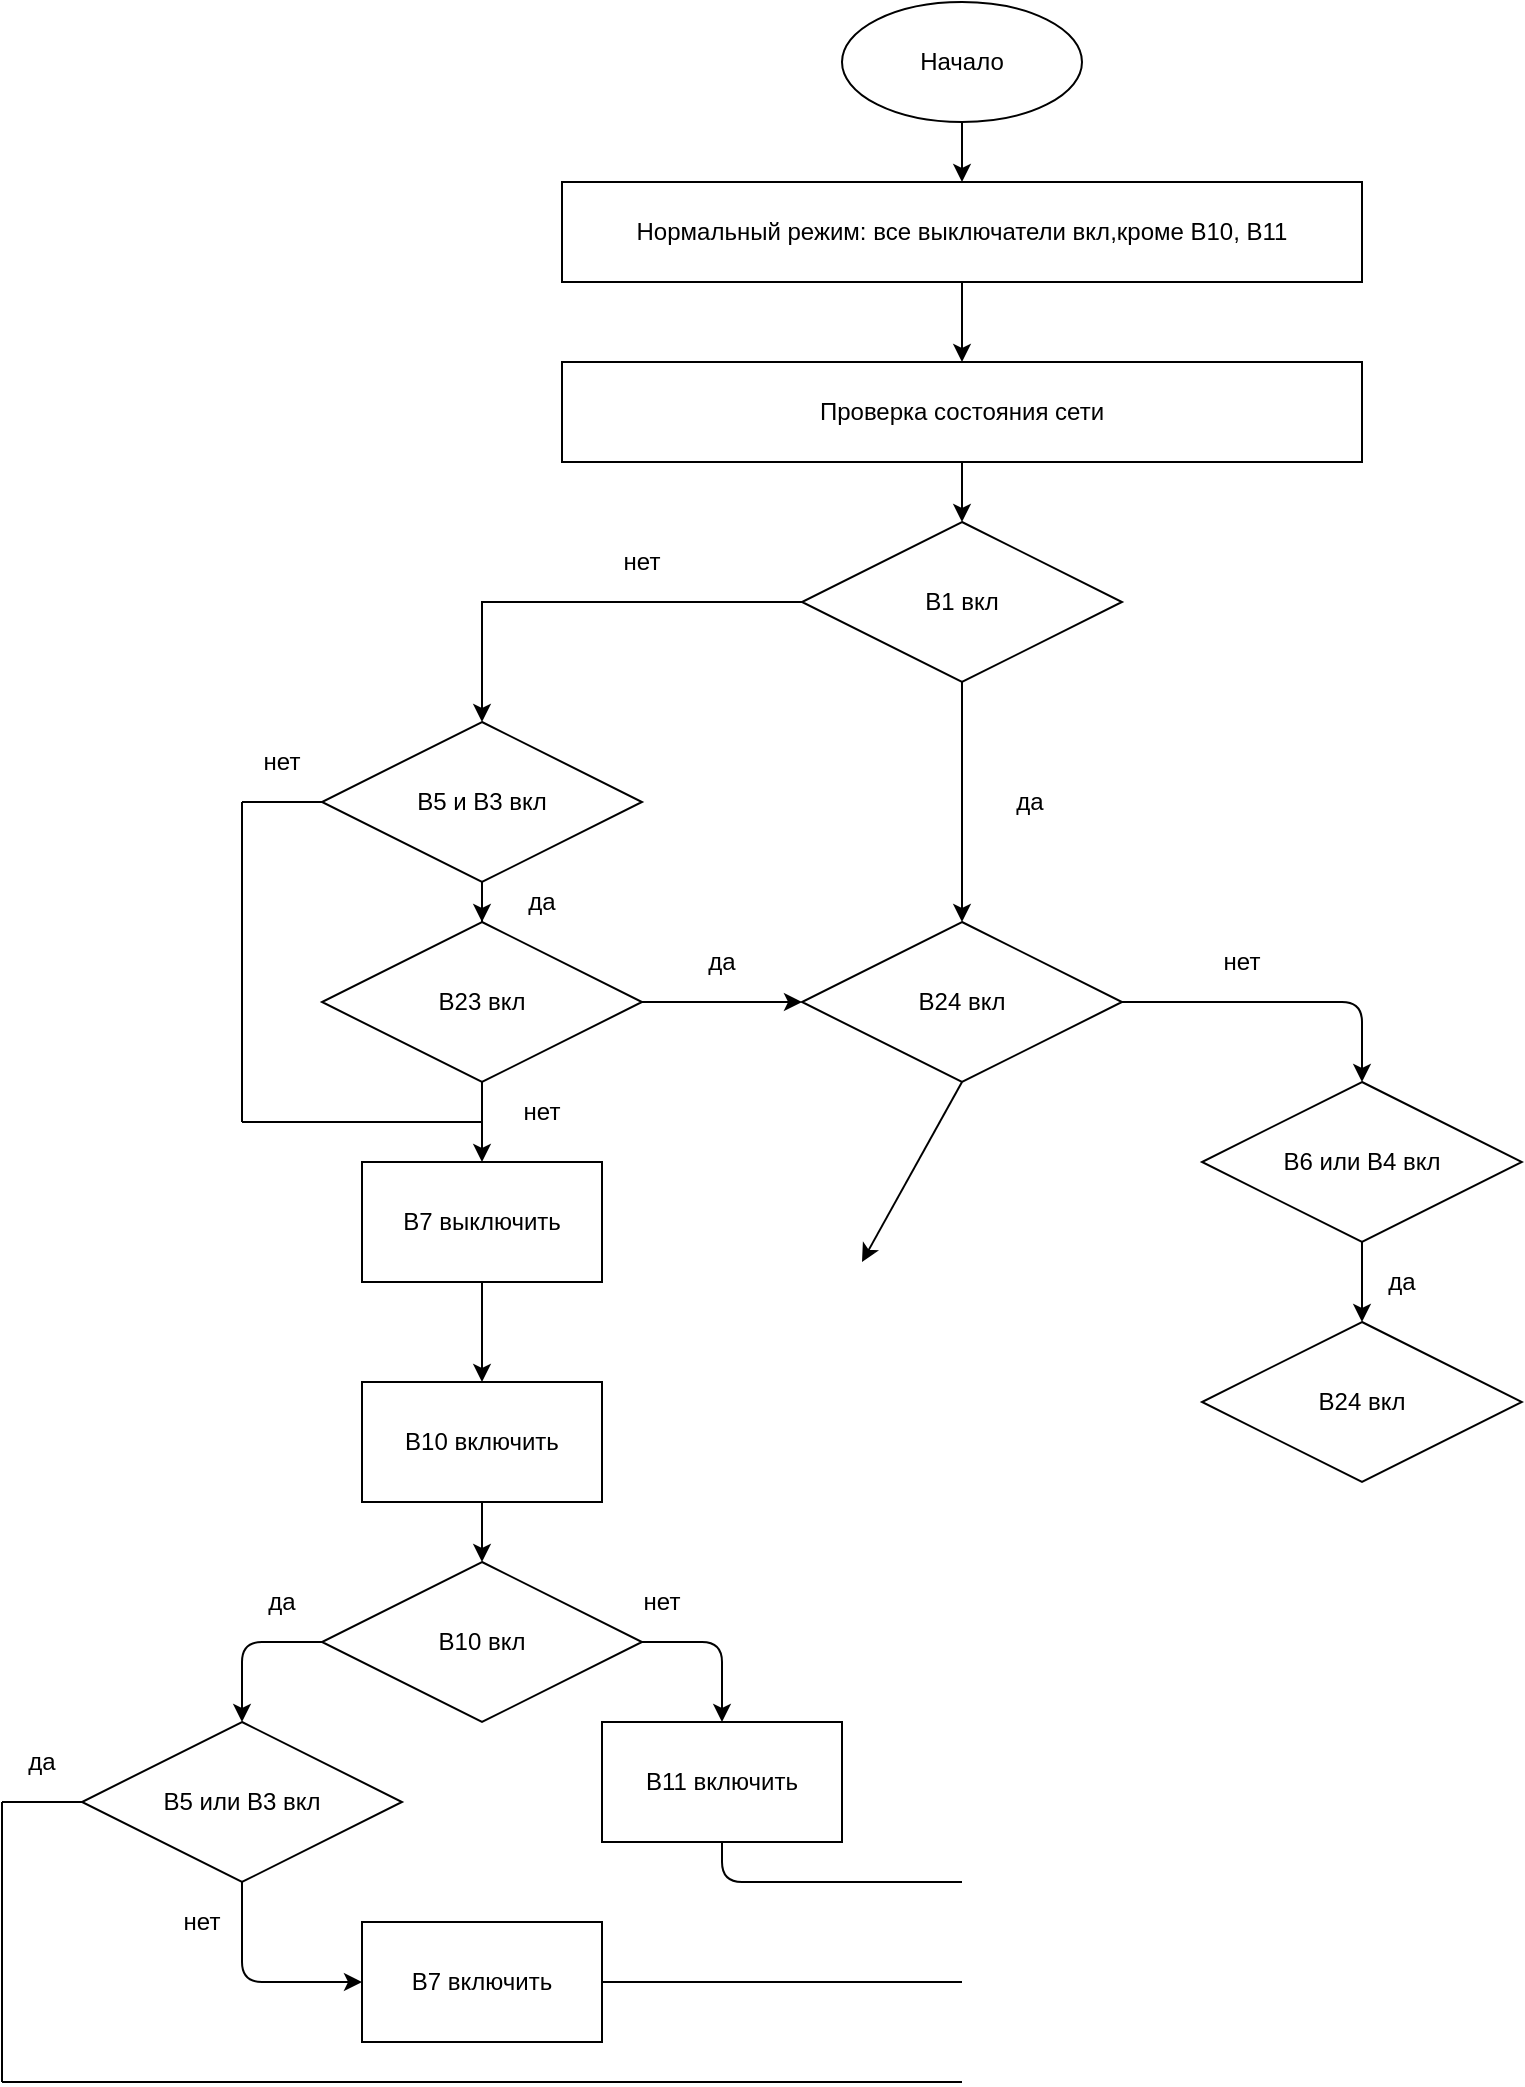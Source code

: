 <mxfile version="13.2.4" type="github"><diagram id="KYiTixN-4Ghtwfh4Dm8C" name="Page-1"><mxGraphModel dx="1695" dy="433" grid="1" gridSize="10" guides="1" tooltips="1" connect="1" arrows="1" fold="1" page="1" pageScale="1" pageWidth="827" pageHeight="1169" math="0" shadow="0"><root><mxCell id="0"/><mxCell id="1" parent="0"/><mxCell id="0CRqgxXyGAoqQSF4nL5x-4" value="" style="edgeStyle=orthogonalEdgeStyle;rounded=0;orthogonalLoop=1;jettySize=auto;html=1;" edge="1" parent="1" source="0CRqgxXyGAoqQSF4nL5x-1"><mxGeometry relative="1" as="geometry"><mxPoint x="400" y="110" as="targetPoint"/></mxGeometry></mxCell><mxCell id="0CRqgxXyGAoqQSF4nL5x-1" value="Начало" style="ellipse;whiteSpace=wrap;html=1;" vertex="1" parent="1"><mxGeometry x="340" y="20" width="120" height="60" as="geometry"/></mxCell><mxCell id="0CRqgxXyGAoqQSF4nL5x-7" value="" style="edgeStyle=orthogonalEdgeStyle;rounded=0;orthogonalLoop=1;jettySize=auto;html=1;" edge="1" parent="1" source="0CRqgxXyGAoqQSF4nL5x-5" target="0CRqgxXyGAoqQSF4nL5x-6"><mxGeometry relative="1" as="geometry"/></mxCell><mxCell id="0CRqgxXyGAoqQSF4nL5x-5" value="Нормальный режим: все выключатели вкл,кроме В10, В11" style="rounded=0;whiteSpace=wrap;html=1;" vertex="1" parent="1"><mxGeometry x="200" y="110" width="400" height="50" as="geometry"/></mxCell><mxCell id="0CRqgxXyGAoqQSF4nL5x-10" value="" style="edgeStyle=orthogonalEdgeStyle;rounded=0;orthogonalLoop=1;jettySize=auto;html=1;" edge="1" parent="1" source="0CRqgxXyGAoqQSF4nL5x-6" target="0CRqgxXyGAoqQSF4nL5x-9"><mxGeometry relative="1" as="geometry"/></mxCell><mxCell id="0CRqgxXyGAoqQSF4nL5x-6" value="Проверка состояния сети" style="rounded=0;whiteSpace=wrap;html=1;" vertex="1" parent="1"><mxGeometry x="200" y="200" width="400" height="50" as="geometry"/></mxCell><mxCell id="0CRqgxXyGAoqQSF4nL5x-12" value="" style="edgeStyle=orthogonalEdgeStyle;rounded=0;orthogonalLoop=1;jettySize=auto;html=1;" edge="1" parent="1" source="0CRqgxXyGAoqQSF4nL5x-9" target="0CRqgxXyGAoqQSF4nL5x-11"><mxGeometry relative="1" as="geometry"/></mxCell><mxCell id="0CRqgxXyGAoqQSF4nL5x-16" value="" style="edgeStyle=orthogonalEdgeStyle;rounded=0;orthogonalLoop=1;jettySize=auto;html=1;" edge="1" parent="1" source="0CRqgxXyGAoqQSF4nL5x-9" target="0CRqgxXyGAoqQSF4nL5x-15"><mxGeometry relative="1" as="geometry"/></mxCell><mxCell id="0CRqgxXyGAoqQSF4nL5x-9" value="В1 вкл" style="rhombus;whiteSpace=wrap;html=1;" vertex="1" parent="1"><mxGeometry x="320" y="280" width="160" height="80" as="geometry"/></mxCell><mxCell id="0CRqgxXyGAoqQSF4nL5x-15" value="В24 вкл" style="rhombus;whiteSpace=wrap;html=1;" vertex="1" parent="1"><mxGeometry x="320" y="480" width="160" height="80" as="geometry"/></mxCell><mxCell id="0CRqgxXyGAoqQSF4nL5x-14" value="" style="edgeStyle=orthogonalEdgeStyle;rounded=0;orthogonalLoop=1;jettySize=auto;html=1;" edge="1" parent="1" source="0CRqgxXyGAoqQSF4nL5x-11" target="0CRqgxXyGAoqQSF4nL5x-13"><mxGeometry relative="1" as="geometry"/></mxCell><mxCell id="0CRqgxXyGAoqQSF4nL5x-11" value="В5 и В3 вкл" style="rhombus;whiteSpace=wrap;html=1;" vertex="1" parent="1"><mxGeometry x="80" y="380" width="160" height="80" as="geometry"/></mxCell><mxCell id="0CRqgxXyGAoqQSF4nL5x-13" value="В23 вкл" style="rhombus;whiteSpace=wrap;html=1;" vertex="1" parent="1"><mxGeometry x="80" y="480" width="160" height="80" as="geometry"/></mxCell><mxCell id="0CRqgxXyGAoqQSF4nL5x-17" value="нет" style="text;html=1;strokeColor=none;fillColor=none;align=center;verticalAlign=middle;whiteSpace=wrap;rounded=0;" vertex="1" parent="1"><mxGeometry x="220" y="290" width="40" height="20" as="geometry"/></mxCell><mxCell id="0CRqgxXyGAoqQSF4nL5x-19" value="да" style="text;html=1;strokeColor=none;fillColor=none;align=center;verticalAlign=middle;whiteSpace=wrap;rounded=0;" vertex="1" parent="1"><mxGeometry x="414" y="410" width="40" height="20" as="geometry"/></mxCell><mxCell id="0CRqgxXyGAoqQSF4nL5x-20" value="да" style="text;html=1;strokeColor=none;fillColor=none;align=center;verticalAlign=middle;whiteSpace=wrap;rounded=0;" vertex="1" parent="1"><mxGeometry x="170" y="460" width="40" height="20" as="geometry"/></mxCell><mxCell id="0CRqgxXyGAoqQSF4nL5x-35" value="" style="edgeStyle=orthogonalEdgeStyle;rounded=0;orthogonalLoop=1;jettySize=auto;html=1;" edge="1" parent="1" source="0CRqgxXyGAoqQSF4nL5x-23" target="0CRqgxXyGAoqQSF4nL5x-34"><mxGeometry relative="1" as="geometry"/></mxCell><mxCell id="0CRqgxXyGAoqQSF4nL5x-23" value="В7 выключить" style="rounded=0;whiteSpace=wrap;html=1;" vertex="1" parent="1"><mxGeometry x="100" y="600" width="120" height="60" as="geometry"/></mxCell><mxCell id="0CRqgxXyGAoqQSF4nL5x-24" value="" style="endArrow=classic;html=1;exitX=0.5;exitY=1;exitDx=0;exitDy=0;entryX=0.5;entryY=0;entryDx=0;entryDy=0;" edge="1" parent="1" source="0CRqgxXyGAoqQSF4nL5x-13" target="0CRqgxXyGAoqQSF4nL5x-23"><mxGeometry width="50" height="50" relative="1" as="geometry"><mxPoint x="300" y="600" as="sourcePoint"/><mxPoint x="350" y="550" as="targetPoint"/></mxGeometry></mxCell><mxCell id="0CRqgxXyGAoqQSF4nL5x-25" value="" style="endArrow=none;html=1;exitX=0;exitY=0.5;exitDx=0;exitDy=0;" edge="1" parent="1" source="0CRqgxXyGAoqQSF4nL5x-11"><mxGeometry width="50" height="50" relative="1" as="geometry"><mxPoint x="300" y="600" as="sourcePoint"/><mxPoint x="40" y="420" as="targetPoint"/></mxGeometry></mxCell><mxCell id="0CRqgxXyGAoqQSF4nL5x-26" value="" style="endArrow=none;html=1;" edge="1" parent="1"><mxGeometry width="50" height="50" relative="1" as="geometry"><mxPoint x="40" y="580" as="sourcePoint"/><mxPoint x="40" y="420" as="targetPoint"/></mxGeometry></mxCell><mxCell id="0CRqgxXyGAoqQSF4nL5x-29" value="" style="endArrow=none;html=1;" edge="1" parent="1"><mxGeometry width="50" height="50" relative="1" as="geometry"><mxPoint x="40" y="580" as="sourcePoint"/><mxPoint x="160" y="580" as="targetPoint"/></mxGeometry></mxCell><mxCell id="0CRqgxXyGAoqQSF4nL5x-30" value="нет" style="text;html=1;strokeColor=none;fillColor=none;align=center;verticalAlign=middle;whiteSpace=wrap;rounded=0;" vertex="1" parent="1"><mxGeometry x="40" y="390" width="40" height="20" as="geometry"/></mxCell><mxCell id="0CRqgxXyGAoqQSF4nL5x-31" value="" style="endArrow=classic;html=1;exitX=1;exitY=0.5;exitDx=0;exitDy=0;entryX=0;entryY=0.5;entryDx=0;entryDy=0;" edge="1" parent="1" source="0CRqgxXyGAoqQSF4nL5x-13" target="0CRqgxXyGAoqQSF4nL5x-15"><mxGeometry width="50" height="50" relative="1" as="geometry"><mxPoint x="300" y="600" as="sourcePoint"/><mxPoint x="350" y="550" as="targetPoint"/></mxGeometry></mxCell><mxCell id="0CRqgxXyGAoqQSF4nL5x-32" value="да" style="text;html=1;strokeColor=none;fillColor=none;align=center;verticalAlign=middle;whiteSpace=wrap;rounded=0;" vertex="1" parent="1"><mxGeometry x="260" y="490" width="40" height="20" as="geometry"/></mxCell><mxCell id="0CRqgxXyGAoqQSF4nL5x-33" value="нет" style="text;html=1;strokeColor=none;fillColor=none;align=center;verticalAlign=middle;whiteSpace=wrap;rounded=0;" vertex="1" parent="1"><mxGeometry x="170" y="565" width="40" height="20" as="geometry"/></mxCell><mxCell id="0CRqgxXyGAoqQSF4nL5x-37" value="" style="edgeStyle=orthogonalEdgeStyle;rounded=0;orthogonalLoop=1;jettySize=auto;html=1;" edge="1" parent="1" source="0CRqgxXyGAoqQSF4nL5x-34" target="0CRqgxXyGAoqQSF4nL5x-36"><mxGeometry relative="1" as="geometry"/></mxCell><mxCell id="0CRqgxXyGAoqQSF4nL5x-34" value="В10 включить" style="rounded=0;whiteSpace=wrap;html=1;" vertex="1" parent="1"><mxGeometry x="100" y="710" width="120" height="60" as="geometry"/></mxCell><mxCell id="0CRqgxXyGAoqQSF4nL5x-36" value="В10 вкл" style="rhombus;whiteSpace=wrap;html=1;" vertex="1" parent="1"><mxGeometry x="80" y="800" width="160" height="80" as="geometry"/></mxCell><mxCell id="0CRqgxXyGAoqQSF4nL5x-38" value="В5 или В3 вкл" style="rhombus;whiteSpace=wrap;html=1;" vertex="1" parent="1"><mxGeometry x="-40" y="880" width="160" height="80" as="geometry"/></mxCell><mxCell id="0CRqgxXyGAoqQSF4nL5x-40" value="" style="endArrow=classic;html=1;exitX=0;exitY=0.5;exitDx=0;exitDy=0;entryX=0.5;entryY=0;entryDx=0;entryDy=0;" edge="1" parent="1" source="0CRqgxXyGAoqQSF4nL5x-36" target="0CRqgxXyGAoqQSF4nL5x-38"><mxGeometry width="50" height="50" relative="1" as="geometry"><mxPoint x="300" y="900" as="sourcePoint"/><mxPoint x="350" y="850" as="targetPoint"/><Array as="points"><mxPoint x="40" y="840"/></Array></mxGeometry></mxCell><mxCell id="0CRqgxXyGAoqQSF4nL5x-41" value="" style="endArrow=classic;html=1;exitX=1;exitY=0.5;exitDx=0;exitDy=0;" edge="1" parent="1" source="0CRqgxXyGAoqQSF4nL5x-36"><mxGeometry width="50" height="50" relative="1" as="geometry"><mxPoint x="300" y="900" as="sourcePoint"/><mxPoint x="280" y="880" as="targetPoint"/><Array as="points"><mxPoint x="280" y="840"/></Array></mxGeometry></mxCell><mxCell id="0CRqgxXyGAoqQSF4nL5x-42" value="В11 включить" style="rounded=0;whiteSpace=wrap;html=1;" vertex="1" parent="1"><mxGeometry x="220" y="880" width="120" height="60" as="geometry"/></mxCell><mxCell id="0CRqgxXyGAoqQSF4nL5x-43" value="В7 включить" style="rounded=0;whiteSpace=wrap;html=1;" vertex="1" parent="1"><mxGeometry x="100" y="980" width="120" height="60" as="geometry"/></mxCell><mxCell id="0CRqgxXyGAoqQSF4nL5x-44" value="" style="endArrow=classic;html=1;exitX=0.5;exitY=1;exitDx=0;exitDy=0;entryX=0;entryY=0.5;entryDx=0;entryDy=0;" edge="1" parent="1" source="0CRqgxXyGAoqQSF4nL5x-38" target="0CRqgxXyGAoqQSF4nL5x-43"><mxGeometry width="50" height="50" relative="1" as="geometry"><mxPoint x="300" y="1000" as="sourcePoint"/><mxPoint x="350" y="950" as="targetPoint"/><Array as="points"><mxPoint x="40" y="1010"/></Array></mxGeometry></mxCell><mxCell id="0CRqgxXyGAoqQSF4nL5x-46" value="" style="endArrow=none;html=1;exitX=0.5;exitY=1;exitDx=0;exitDy=0;" edge="1" parent="1" source="0CRqgxXyGAoqQSF4nL5x-42"><mxGeometry width="50" height="50" relative="1" as="geometry"><mxPoint x="300" y="1000" as="sourcePoint"/><mxPoint x="400" y="960" as="targetPoint"/><Array as="points"><mxPoint x="280" y="960"/></Array></mxGeometry></mxCell><mxCell id="0CRqgxXyGAoqQSF4nL5x-47" value="" style="endArrow=none;html=1;exitX=1;exitY=0.5;exitDx=0;exitDy=0;" edge="1" parent="1" source="0CRqgxXyGAoqQSF4nL5x-43"><mxGeometry width="50" height="50" relative="1" as="geometry"><mxPoint x="300" y="1100" as="sourcePoint"/><mxPoint x="400" y="1010" as="targetPoint"/></mxGeometry></mxCell><mxCell id="0CRqgxXyGAoqQSF4nL5x-48" value="" style="endArrow=none;html=1;entryX=0;entryY=0.5;entryDx=0;entryDy=0;" edge="1" parent="1" target="0CRqgxXyGAoqQSF4nL5x-38"><mxGeometry width="50" height="50" relative="1" as="geometry"><mxPoint x="-80" y="920" as="sourcePoint"/><mxPoint x="350" y="950" as="targetPoint"/></mxGeometry></mxCell><mxCell id="0CRqgxXyGAoqQSF4nL5x-49" value="" style="endArrow=none;html=1;" edge="1" parent="1"><mxGeometry width="50" height="50" relative="1" as="geometry"><mxPoint x="-80" y="1060" as="sourcePoint"/><mxPoint x="-80" y="920" as="targetPoint"/></mxGeometry></mxCell><mxCell id="0CRqgxXyGAoqQSF4nL5x-50" value="" style="endArrow=none;html=1;" edge="1" parent="1"><mxGeometry width="50" height="50" relative="1" as="geometry"><mxPoint x="-80" y="1060" as="sourcePoint"/><mxPoint x="400" y="1060" as="targetPoint"/></mxGeometry></mxCell><mxCell id="0CRqgxXyGAoqQSF4nL5x-51" value="да" style="text;html=1;strokeColor=none;fillColor=none;align=center;verticalAlign=middle;whiteSpace=wrap;rounded=0;" vertex="1" parent="1"><mxGeometry x="40" y="810" width="40" height="20" as="geometry"/></mxCell><mxCell id="0CRqgxXyGAoqQSF4nL5x-52" value="нет" style="text;html=1;strokeColor=none;fillColor=none;align=center;verticalAlign=middle;whiteSpace=wrap;rounded=0;" vertex="1" parent="1"><mxGeometry x="230" y="810" width="40" height="20" as="geometry"/></mxCell><mxCell id="0CRqgxXyGAoqQSF4nL5x-53" value="да" style="text;html=1;strokeColor=none;fillColor=none;align=center;verticalAlign=middle;whiteSpace=wrap;rounded=0;" vertex="1" parent="1"><mxGeometry x="-80" y="890" width="40" height="20" as="geometry"/></mxCell><mxCell id="0CRqgxXyGAoqQSF4nL5x-54" value="нет" style="text;html=1;strokeColor=none;fillColor=none;align=center;verticalAlign=middle;whiteSpace=wrap;rounded=0;" vertex="1" parent="1"><mxGeometry y="970" width="40" height="20" as="geometry"/></mxCell><mxCell id="0CRqgxXyGAoqQSF4nL5x-61" value="" style="edgeStyle=orthogonalEdgeStyle;rounded=0;orthogonalLoop=1;jettySize=auto;html=1;" edge="1" parent="1" source="0CRqgxXyGAoqQSF4nL5x-57" target="0CRqgxXyGAoqQSF4nL5x-60"><mxGeometry relative="1" as="geometry"/></mxCell><mxCell id="0CRqgxXyGAoqQSF4nL5x-57" value="В6 или В4 вкл" style="rhombus;whiteSpace=wrap;html=1;" vertex="1" parent="1"><mxGeometry x="520" y="560" width="160" height="80" as="geometry"/></mxCell><mxCell id="0CRqgxXyGAoqQSF4nL5x-60" value="В24 вкл" style="rhombus;whiteSpace=wrap;html=1;" vertex="1" parent="1"><mxGeometry x="520" y="680" width="160" height="80" as="geometry"/></mxCell><mxCell id="0CRqgxXyGAoqQSF4nL5x-58" value="" style="endArrow=classic;html=1;exitX=1;exitY=0.5;exitDx=0;exitDy=0;entryX=0.5;entryY=0;entryDx=0;entryDy=0;" edge="1" parent="1" source="0CRqgxXyGAoqQSF4nL5x-15" target="0CRqgxXyGAoqQSF4nL5x-57"><mxGeometry width="50" height="50" relative="1" as="geometry"><mxPoint x="300" y="500" as="sourcePoint"/><mxPoint x="350" y="450" as="targetPoint"/><Array as="points"><mxPoint x="600" y="520"/></Array></mxGeometry></mxCell><mxCell id="0CRqgxXyGAoqQSF4nL5x-59" value="нет" style="text;html=1;strokeColor=none;fillColor=none;align=center;verticalAlign=middle;whiteSpace=wrap;rounded=0;" vertex="1" parent="1"><mxGeometry x="520" y="490" width="40" height="20" as="geometry"/></mxCell><mxCell id="0CRqgxXyGAoqQSF4nL5x-62" value="да" style="text;html=1;strokeColor=none;fillColor=none;align=center;verticalAlign=middle;whiteSpace=wrap;rounded=0;" vertex="1" parent="1"><mxGeometry x="600" y="650" width="40" height="20" as="geometry"/></mxCell><mxCell id="0CRqgxXyGAoqQSF4nL5x-64" value="" style="endArrow=classic;html=1;exitX=0.5;exitY=1;exitDx=0;exitDy=0;" edge="1" parent="1" source="0CRqgxXyGAoqQSF4nL5x-15"><mxGeometry width="50" height="50" relative="1" as="geometry"><mxPoint x="300" y="700" as="sourcePoint"/><mxPoint x="350" y="650" as="targetPoint"/></mxGeometry></mxCell></root></mxGraphModel></diagram></mxfile>